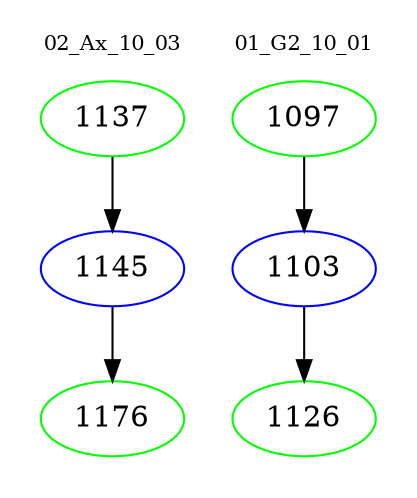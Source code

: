 digraph{
subgraph cluster_0 {
color = white
label = "02_Ax_10_03";
fontsize=10;
T0_1137 [label="1137", color="green"]
T0_1137 -> T0_1145 [color="black"]
T0_1145 [label="1145", color="blue"]
T0_1145 -> T0_1176 [color="black"]
T0_1176 [label="1176", color="green"]
}
subgraph cluster_1 {
color = white
label = "01_G2_10_01";
fontsize=10;
T1_1097 [label="1097", color="green"]
T1_1097 -> T1_1103 [color="black"]
T1_1103 [label="1103", color="blue"]
T1_1103 -> T1_1126 [color="black"]
T1_1126 [label="1126", color="green"]
}
}
